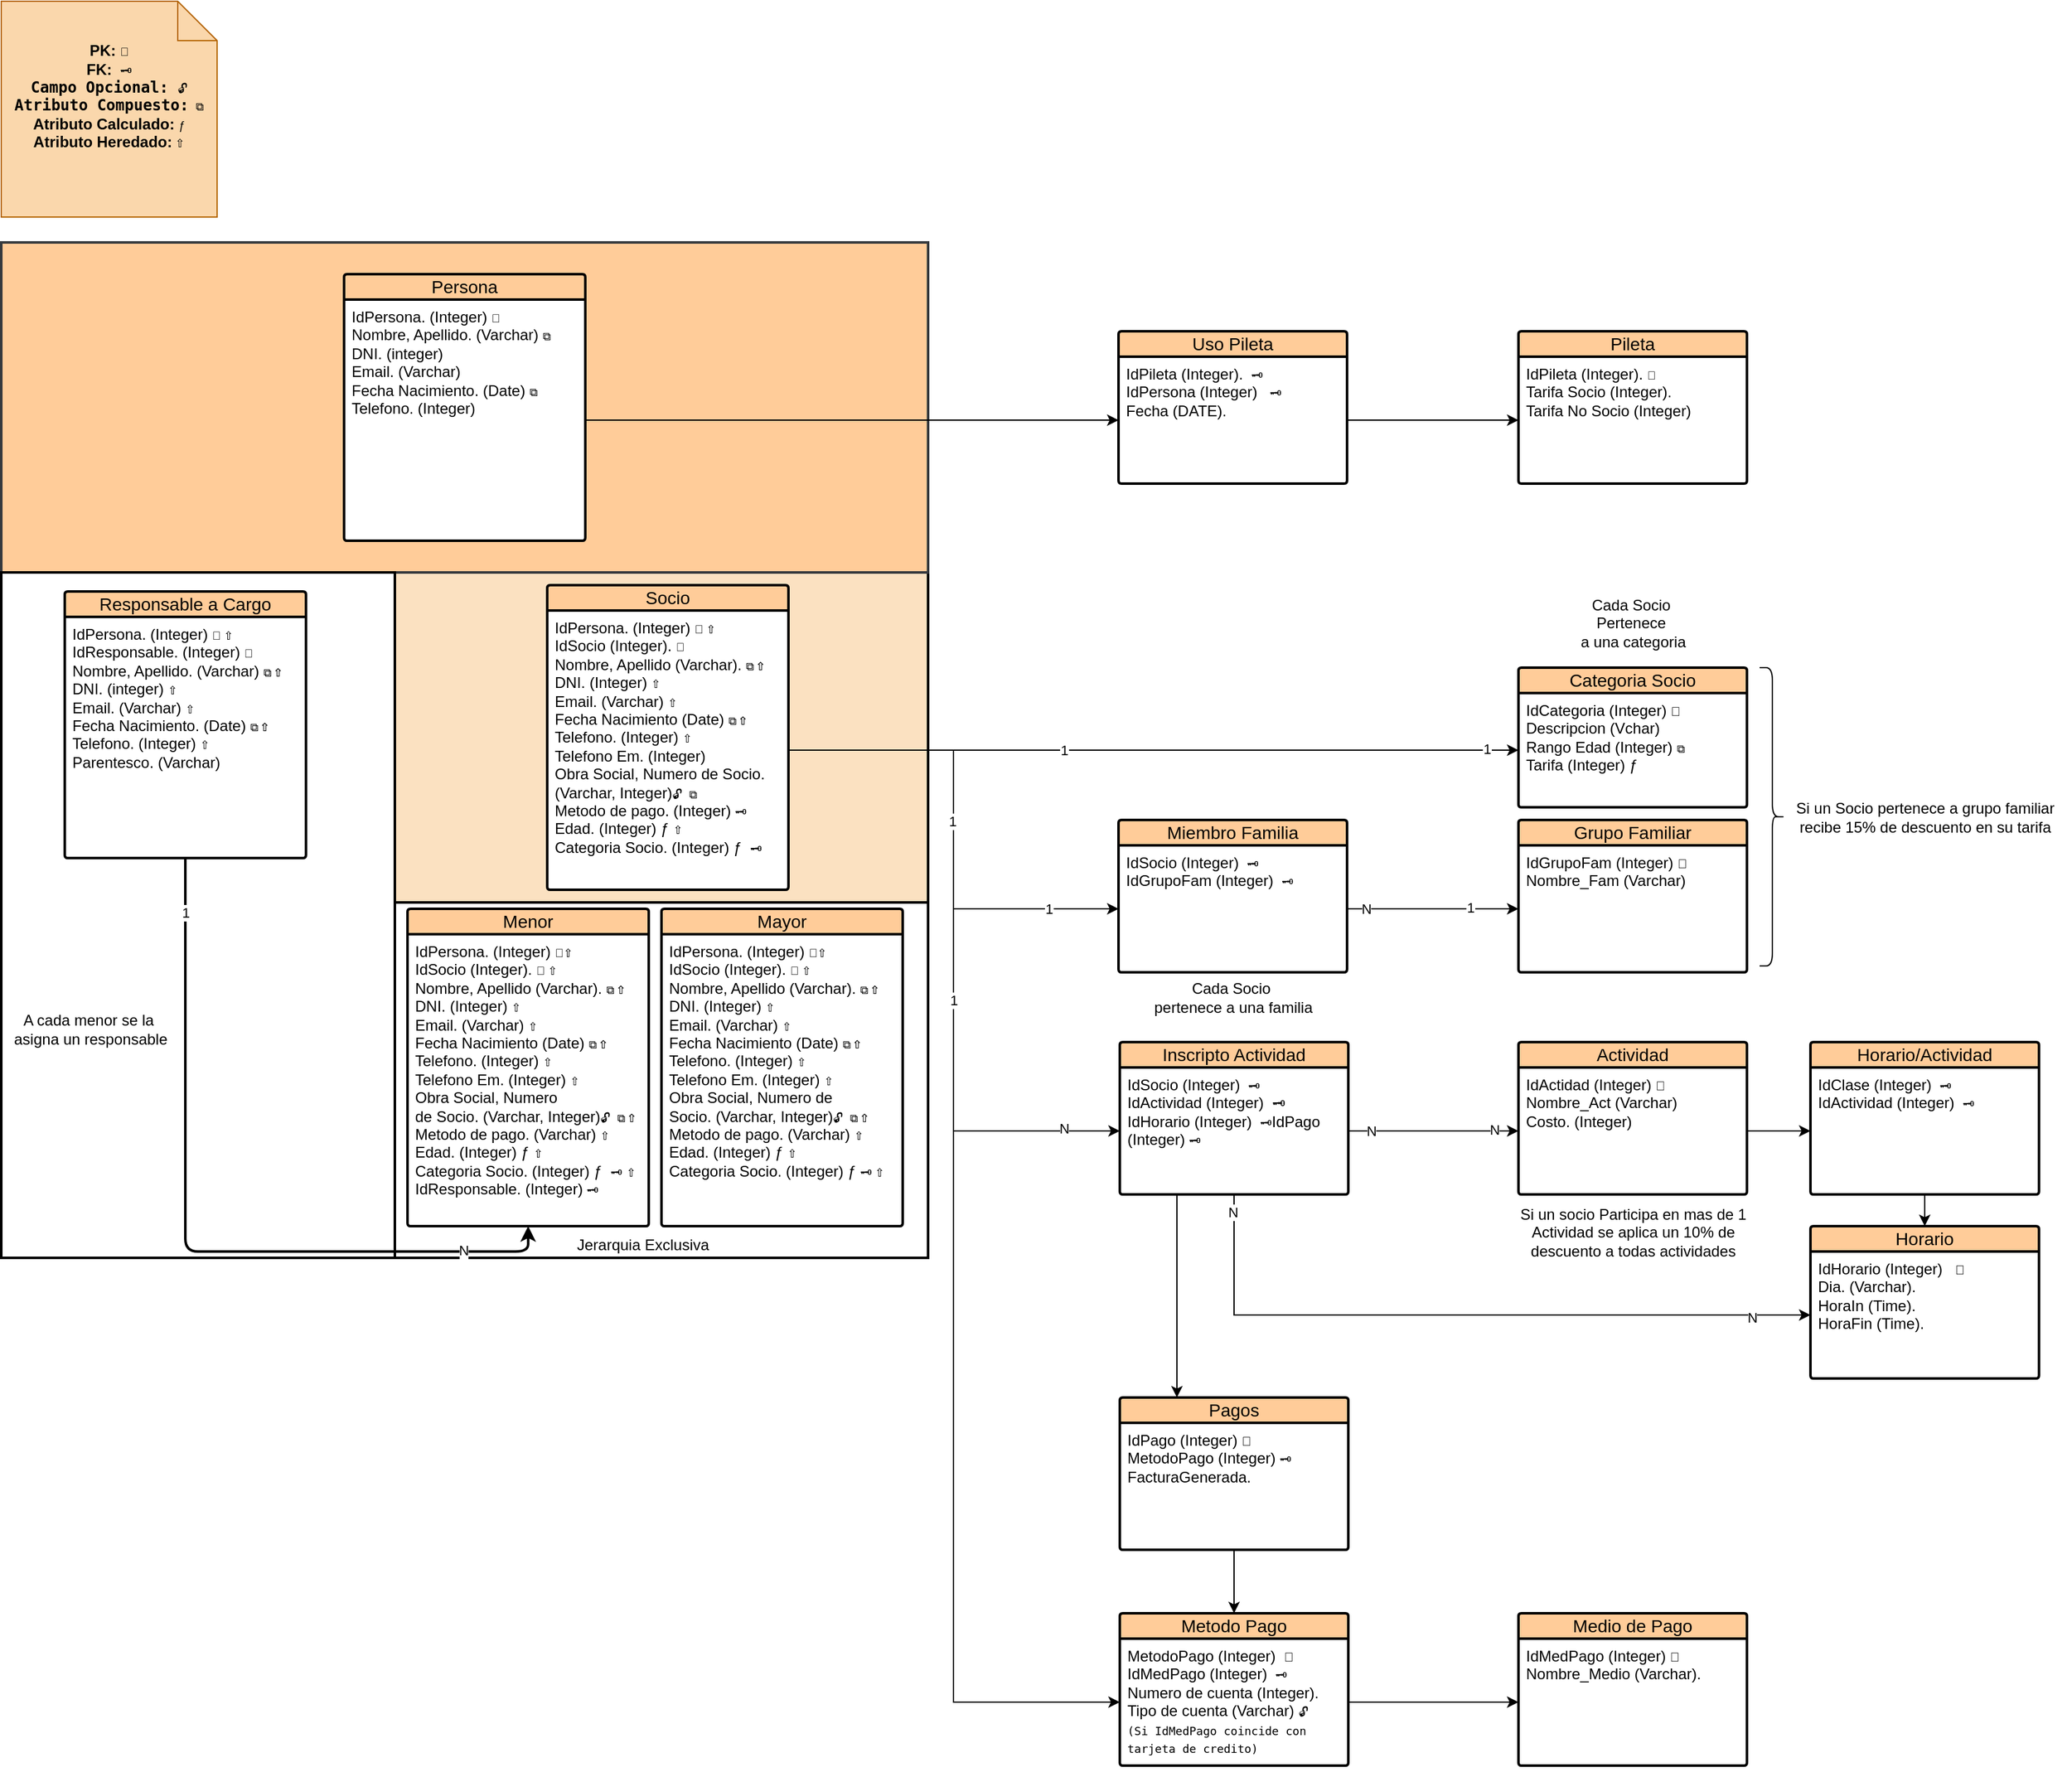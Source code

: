 <mxfile version="27.0.2">
  <diagram name="Página-1" id="DZx7SK09K_esOjIXITz1">
    <mxGraphModel dx="2626" dy="2769" grid="1" gridSize="10" guides="1" tooltips="1" connect="1" arrows="1" fold="1" page="1" pageScale="1" pageWidth="1200" pageHeight="1920" math="0" shadow="0">
      <root>
        <mxCell id="0" />
        <mxCell id="1" parent="0" />
        <mxCell id="2D2PLknFibt0iXCQKBE8-59" style="edgeStyle=orthogonalEdgeStyle;rounded=0;orthogonalLoop=1;jettySize=auto;html=1;exitX=1;exitY=0.5;exitDx=0;exitDy=0;entryX=0;entryY=0.5;entryDx=0;entryDy=0;" edge="1" parent="1" source="yBrq36ba2T_x7bs6eCfU-32" target="2D2PLknFibt0iXCQKBE8-71">
          <mxGeometry relative="1" as="geometry">
            <mxPoint x="330" y="820" as="targetPoint" />
            <Array as="points">
              <mxPoint x="290" y="70" />
              <mxPoint x="290" y="820" />
            </Array>
          </mxGeometry>
        </mxCell>
        <mxCell id="2D2PLknFibt0iXCQKBE8-26" style="edgeStyle=orthogonalEdgeStyle;rounded=0;orthogonalLoop=1;jettySize=auto;html=1;entryX=0;entryY=0.5;entryDx=0;entryDy=0;exitX=1;exitY=0.5;exitDx=0;exitDy=0;" edge="1" parent="1" source="yBrq36ba2T_x7bs6eCfU-32" target="2D2PLknFibt0iXCQKBE8-25">
          <mxGeometry relative="1" as="geometry">
            <mxPoint x="160" y="70" as="sourcePoint" />
            <mxPoint x="410" y="370" as="targetPoint" />
            <Array as="points">
              <mxPoint x="290" y="70" />
              <mxPoint x="290" y="370" />
            </Array>
          </mxGeometry>
        </mxCell>
        <mxCell id="2D2PLknFibt0iXCQKBE8-40" value="1" style="edgeLabel;html=1;align=center;verticalAlign=middle;resizable=0;points=[];" vertex="1" connectable="0" parent="2D2PLknFibt0iXCQKBE8-26">
          <mxGeometry x="0.164" relative="1" as="geometry">
            <mxPoint as="offset" />
          </mxGeometry>
        </mxCell>
        <mxCell id="2D2PLknFibt0iXCQKBE8-41" value="N" style="edgeLabel;html=1;align=center;verticalAlign=middle;resizable=0;points=[];" vertex="1" connectable="0" parent="2D2PLknFibt0iXCQKBE8-26">
          <mxGeometry x="0.841" y="2" relative="1" as="geometry">
            <mxPoint as="offset" />
          </mxGeometry>
        </mxCell>
        <mxCell id="yBrq36ba2T_x7bs6eCfU-69" value="" style="rounded=0;whiteSpace=wrap;html=1;fillColor=light-dark(#fbe1c1, #4b2d08);strokeColor=default;strokeWidth=2;" parent="1" vertex="1">
          <mxGeometry x="-150" y="-70" width="420" height="480" as="geometry" />
        </mxCell>
        <mxCell id="yBrq36ba2T_x7bs6eCfU-34" value="&lt;div&gt;&lt;b&gt;PK:&amp;nbsp;&lt;/b&gt;&lt;span style=&quot;font-size: 9px; text-align: left;&quot;&gt;🔑&lt;/span&gt;&lt;b&gt;&lt;br&gt;FK:&amp;nbsp;&lt;/b&gt;&lt;span style=&quot;background-color: transparent; color: light-dark(rgb(0, 0, 0), rgb(255, 255, 255)); text-align: left;&quot;&gt;&amp;nbsp;&lt;/span&gt;&lt;span style=&quot;background-color: transparent; color: light-dark(rgb(0, 0, 0), rgb(255, 255, 255)); text-wrap-mode: nowrap;&quot;&gt;&lt;font style=&quot;font-size: 9px;&quot;&gt;🗝️&lt;/font&gt;&lt;/span&gt;&lt;/div&gt;&lt;div&gt;&lt;span style=&quot;font-family: monospace;&quot;&gt;&lt;font&gt;&lt;b&gt;Campo Opcional:&amp;nbsp;&lt;/b&gt;&lt;/font&gt;&lt;font style=&quot;font-size: 9px;&quot;&gt;🔓&lt;/font&gt;&lt;/span&gt;&lt;span style=&quot;background-color: transparent; color: light-dark(rgb(0, 0, 0), rgb(255, 255, 255)); text-wrap-mode: nowrap;&quot;&gt;&lt;font style=&quot;font-size: 9px;&quot;&gt;&lt;/font&gt;&lt;/span&gt;&lt;/div&gt;&lt;div&gt;&lt;span style=&quot;font-family: monospace;&quot;&gt;&lt;b&gt;&lt;font&gt;Atributo Compuesto:&lt;/font&gt;&lt;font style=&quot;font-size: 9px;&quot;&gt;&amp;nbsp;&lt;/font&gt;&lt;/b&gt;&lt;/span&gt;&lt;span style=&quot;background-color: transparent; color: light-dark(rgb(0, 0, 0), rgb(255, 255, 255));&quot;&gt;&lt;font style=&quot;font-size: 9px;&quot;&gt;⧉&lt;/font&gt;&lt;/span&gt;&lt;/div&gt;&lt;div&gt;&lt;span style=&quot;background-color: transparent; color: light-dark(rgb(0, 0, 0), rgb(255, 255, 255));&quot;&gt;&lt;font&gt;&lt;b&gt;Atributo Calculado:&amp;nbsp;&lt;/b&gt;&lt;/font&gt;&lt;/span&gt;&lt;span style=&quot;background-color: transparent; color: light-dark(rgb(0, 0, 0), rgb(255, 255, 255));&quot;&gt;&lt;font style=&quot;font-size: 9px;&quot;&gt;ƒ&lt;/font&gt;&lt;/span&gt;&lt;/div&gt;&lt;div&gt;&lt;span style=&quot;background-color: transparent; color: light-dark(rgb(0, 0, 0), rgb(255, 255, 255));&quot;&gt;&lt;font&gt;&lt;b&gt;Atributo Heredado:&lt;/b&gt;&lt;/font&gt;&lt;font style=&quot;font-size: 9px;&quot;&gt;&amp;nbsp;&lt;/font&gt;&lt;/span&gt;&lt;span style=&quot;background-color: transparent; color: light-dark(rgb(0, 0, 0), rgb(255, 255, 255));&quot;&gt;&lt;font style=&quot;font-size: 9px;&quot;&gt;⇧&lt;/font&gt;&lt;/span&gt;&lt;/div&gt;&lt;div&gt;&lt;table&gt;&lt;tbody&gt;&lt;tr data-end=&quot;868&quot; data-start=&quot;762&quot;&gt;&lt;td data-col-size=&quot;sm&quot; data-end=&quot;773&quot; data-start=&quot;762&quot;&gt;&lt;br&gt;&lt;/td&gt;&lt;/tr&gt;&lt;/tbody&gt;&lt;/table&gt;&lt;/div&gt;" style="shape=note;size=31;whiteSpace=wrap;html=1;fillColor=#fad7ac;strokeColor=#b46504;" parent="1" vertex="1">
          <mxGeometry x="-460" y="-520" width="170" height="170" as="geometry" />
        </mxCell>
        <mxCell id="yBrq36ba2T_x7bs6eCfU-58" value="Categoria Socio" style="swimlane;childLayout=stackLayout;horizontal=1;startSize=20;horizontalStack=0;rounded=1;fontSize=14;fontStyle=0;strokeWidth=2;resizeParent=0;resizeLast=1;shadow=0;dashed=0;align=center;arcSize=4;whiteSpace=wrap;html=1;perimeterSpacing=0;strokeColor=#000000;fillColor=#FFCC99;fillStyle=auto;gradientColor=none;swimlaneFillColor=#FFFFFF;" parent="1" vertex="1">
          <mxGeometry x="735" y="5" width="180" height="110" as="geometry" />
        </mxCell>
        <mxCell id="yBrq36ba2T_x7bs6eCfU-59" value="&lt;div&gt;IdCategoria (Integer)&amp;nbsp;&lt;span style=&quot;background-color: transparent; color: light-dark(rgb(0, 0, 0), rgb(255, 255, 255));&quot;&gt;&lt;font style=&quot;font-size: 10px;&quot;&gt;🔑&lt;/font&gt;&lt;/span&gt;&lt;/div&gt;&lt;div&gt;&lt;span style=&quot;background-color: transparent; color: light-dark(rgb(0, 0, 0), rgb(255, 255, 255));&quot;&gt;&lt;font&gt;Descripcion (Vchar)&lt;/font&gt;&lt;/span&gt;&lt;/div&gt;&lt;div&gt;&lt;span style=&quot;background-color: transparent; color: light-dark(rgb(0, 0, 0), rgb(255, 255, 255));&quot;&gt;&lt;font&gt;Rango Edad (Integer)&amp;nbsp;&lt;/font&gt;&lt;/span&gt;&lt;span style=&quot;font-size: 9px; text-align: center; background-color: transparent; color: light-dark(rgb(0, 0, 0), rgb(255, 255, 255));&quot;&gt;⧉&lt;/span&gt;&lt;/div&gt;&lt;div&gt;&lt;span style=&quot;text-align: center; background-color: transparent; color: light-dark(rgb(0, 0, 0), rgb(255, 255, 255));&quot;&gt;&lt;font&gt;Tarifa (Integer)&amp;nbsp;&lt;/font&gt;&lt;/span&gt;&lt;span style=&quot;background-color: transparent; color: light-dark(rgb(0, 0, 0), rgb(255, 255, 255));&quot;&gt;ƒ&amp;nbsp;&lt;/span&gt;&lt;span style=&quot;background-color: transparent; color: light-dark(rgb(0, 0, 0), rgb(255, 255, 255));&quot;&gt;&amp;nbsp;&lt;/span&gt;&lt;/div&gt;" style="align=left;strokeColor=none;fillColor=none;spacingLeft=4;spacingRight=4;fontSize=12;verticalAlign=top;resizable=0;rotatable=0;part=1;html=1;whiteSpace=wrap;" parent="yBrq36ba2T_x7bs6eCfU-58" vertex="1">
          <mxGeometry y="20" width="180" height="90" as="geometry" />
        </mxCell>
        <mxCell id="yBrq36ba2T_x7bs6eCfU-31" value="Socio" style="swimlane;childLayout=stackLayout;horizontal=1;startSize=20;horizontalStack=0;rounded=1;fontSize=14;fontStyle=0;strokeWidth=2;resizeParent=0;resizeLast=1;shadow=0;dashed=0;align=center;arcSize=4;whiteSpace=wrap;html=1;perimeterSpacing=0;strokeColor=#000000;fillColor=#FFCC99;fillStyle=auto;gradientColor=none;swimlaneFillColor=#FFFFFF;" parent="1" vertex="1">
          <mxGeometry x="-30" y="-60" width="190" height="240" as="geometry">
            <mxRectangle x="-30" y="-60" width="80" height="30" as="alternateBounds" />
          </mxGeometry>
        </mxCell>
        <mxCell id="yBrq36ba2T_x7bs6eCfU-32" value="&lt;div style=&quot;&quot;&gt;IdPersona. (Integer)&lt;b&gt;&amp;nbsp;&lt;/b&gt;&lt;span style=&quot;color: light-dark(rgb(0, 0, 0), rgb(255, 255, 255)); background-color: transparent; font-size: 9px;&quot;&gt;🔑&amp;nbsp;&lt;/span&gt;&lt;span style=&quot;background-color: transparent; color: light-dark(rgb(0, 0, 0), rgb(255, 255, 255));&quot;&gt;&lt;/span&gt;&lt;span style=&quot;font-size: 9px; text-align: center; background-color: transparent; color: light-dark(rgb(0, 0, 0), rgb(255, 255, 255));&quot;&gt;⇧&lt;/span&gt;&lt;/div&gt;&lt;div style=&quot;&quot;&gt;&lt;span style=&quot;background-color: transparent; color: light-dark(rgb(0, 0, 0), rgb(255, 255, 255));&quot;&gt;IdSocio (Integer)&lt;/span&gt;&lt;span style=&quot;background-color: transparent; color: light-dark(rgb(0, 0, 0), rgb(255, 255, 255));&quot;&gt;.&amp;nbsp;&lt;/span&gt;&lt;font style=&quot;background-color: transparent; color: light-dark(rgb(0, 0, 0), rgb(255, 255, 255)); font-size: 9px;&quot;&gt;🔑&lt;/font&gt;&lt;/div&gt;Nombre, Apellido (Varchar).&amp;nbsp;&lt;span style=&quot;font-size: 9px; text-align: center;&quot;&gt;⧉&amp;nbsp;&lt;/span&gt;&lt;span style=&quot;font-size: 9px; text-align: center;&quot;&gt;⇧&lt;/span&gt;&lt;div&gt;DNI. (Integer)&amp;nbsp;&lt;span style=&quot;font-size: 9px; text-align: center; background-color: transparent; color: light-dark(rgb(0, 0, 0), rgb(255, 255, 255));&quot;&gt;⇧&lt;/span&gt;&lt;/div&gt;&lt;div&gt;Email. (Varchar)&amp;nbsp;&lt;span style=&quot;font-size: 9px; text-align: center; background-color: transparent; color: light-dark(rgb(0, 0, 0), rgb(255, 255, 255));&quot;&gt;⇧&lt;/span&gt;&lt;/div&gt;&lt;div&gt;Fecha Nacimiento (Date)&amp;nbsp;&lt;span style=&quot;font-size: 9px; text-align: center; background-color: transparent; color: light-dark(rgb(0, 0, 0), rgb(255, 255, 255));&quot;&gt;⧉&amp;nbsp;&lt;/span&gt;&lt;span style=&quot;font-size: 9px; text-align: center; background-color: transparent; color: light-dark(rgb(0, 0, 0), rgb(255, 255, 255));&quot;&gt;⇧&lt;/span&gt;&lt;/div&gt;&lt;div&gt;Telefono. (Integer)&amp;nbsp;&lt;span style=&quot;font-size: 9px; text-align: center;&quot;&gt;⇧&lt;/span&gt;&lt;br&gt;Telefono Em. (Integer)&amp;nbsp;&lt;/div&gt;&lt;div&gt;Obra Social, Numero de Socio. (Varchar, Integer)&lt;span style=&quot;font-family: monospace; font-size: 9px; text-align: center; background-color: transparent; color: light-dark(rgb(0, 0, 0), rgb(255, 255, 255));&quot;&gt;🔓&amp;nbsp;&lt;/span&gt;&lt;span style=&quot;font-size: 9px; text-align: center; background-color: transparent; color: light-dark(rgb(0, 0, 0), rgb(255, 255, 255));&quot;&gt;⧉&amp;nbsp;&lt;/span&gt;&lt;/div&gt;&lt;div&gt;Metodo de pago. (Integer)&amp;nbsp;&lt;span style=&quot;font-size: 9px; text-align: center; text-wrap-mode: nowrap; background-color: transparent; color: light-dark(rgb(0, 0, 0), rgb(255, 255, 255));&quot;&gt;🗝️&lt;/span&gt;&lt;/div&gt;&lt;div&gt;Edad. (Integer)&amp;nbsp;&lt;span style=&quot;background-color: transparent; color: light-dark(rgb(0, 0, 0), rgb(255, 255, 255));&quot;&gt;ƒ&amp;nbsp;&lt;/span&gt;&lt;span style=&quot;font-size: 9px; text-align: center; background-color: transparent; color: light-dark(rgb(0, 0, 0), rgb(255, 255, 255));&quot;&gt;⇧&lt;/span&gt;&lt;/div&gt;&lt;div&gt;Categoria Socio. (Integer)&amp;nbsp;&lt;span style=&quot;background-color: transparent; color: light-dark(rgb(0, 0, 0), rgb(255, 255, 255));&quot;&gt;ƒ&amp;nbsp;&lt;/span&gt;&lt;span style=&quot;background-color: transparent; color: light-dark(rgb(0, 0, 0), rgb(255, 255, 255));&quot;&gt;&amp;nbsp;&lt;/span&gt;&lt;span style=&quot;background-color: transparent; color: light-dark(rgb(0, 0, 0), rgb(255, 255, 255)); text-wrap-mode: nowrap; text-align: center;&quot;&gt;&lt;font style=&quot;font-size: 9px;&quot;&gt;🗝️&lt;/font&gt;&lt;/span&gt;&lt;/div&gt;&lt;div&gt;&lt;br&gt;&lt;/div&gt;&lt;div&gt;&lt;br&gt;&lt;/div&gt;" style="align=left;strokeColor=none;fillColor=none;spacingLeft=4;spacingRight=4;fontSize=12;verticalAlign=top;resizable=0;rotatable=0;part=1;html=1;whiteSpace=wrap;" parent="yBrq36ba2T_x7bs6eCfU-31" vertex="1">
          <mxGeometry y="20" width="190" height="220" as="geometry" />
        </mxCell>
        <mxCell id="yBrq36ba2T_x7bs6eCfU-71" value="" style="rounded=0;whiteSpace=wrap;html=1;strokeWidth=2;perimeterSpacing=0;" parent="1" vertex="1">
          <mxGeometry x="-150" y="190" width="420" height="280" as="geometry" />
        </mxCell>
        <mxCell id="yBrq36ba2T_x7bs6eCfU-72" value="Menor" style="swimlane;childLayout=stackLayout;horizontal=1;startSize=20;horizontalStack=0;rounded=1;fontSize=14;fontStyle=0;strokeWidth=2;resizeParent=0;resizeLast=1;shadow=0;dashed=0;align=center;arcSize=4;whiteSpace=wrap;html=1;perimeterSpacing=0;strokeColor=#000000;fillColor=#FFCC99;fillStyle=auto;gradientColor=none;swimlaneFillColor=#FFFFFF;" parent="1" vertex="1">
          <mxGeometry x="-140" y="195" width="190" height="250" as="geometry" />
        </mxCell>
        <mxCell id="yBrq36ba2T_x7bs6eCfU-73" value="&lt;div&gt;IdPersona. (Integer)&lt;b&gt;&amp;nbsp;&lt;/b&gt;&lt;span style=&quot;font-size: 9px; background-color: transparent; color: light-dark(rgb(0, 0, 0), rgb(255, 255, 255));&quot;&gt;🔑&lt;/span&gt;&lt;span style=&quot;background-color: transparent; color: light-dark(rgb(0, 0, 0), rgb(255, 255, 255)); font-size: 9px; text-align: center;&quot;&gt;⇧&lt;/span&gt;&lt;/div&gt;&lt;div&gt;&lt;span style=&quot;color: rgba(0, 0, 0, 0); font-family: monospace; font-size: 0px; text-wrap-mode: nowrap; background-color: transparent;&quot;&gt;%3CmxGraphModel%3E%3Croot%3E%3CmxCell%20id%3D%220%22%2F%3E%3CmxCell%20id%3D%221%22%20parent%3D%220%22%2F%3E%3CmxCell%20id%3D%222%22%20value%3D%22%22%20style%3D%22rounded%3D0%3BwhiteSpace%3Dwrap%3Bhtml%3D1%3B%22%20vertex%3D%221%22%20parent%3D%221%22%3E%3CmxGeometry%20x%3D%22310%22%20y%3D%22310%22%20width%3D%22190%22%20height%3D%2210%22%20as%3D%22geometry%22%2F%3E%3C%2FmxCell%3E%3C%2Froot%3E%3C%2FmxGraphModel%3&lt;/span&gt;&lt;span style=&quot;background-color: transparent; color: light-dark(rgb(0, 0, 0), rgb(255, 255, 255));&quot;&gt;IdSocio (Integer)&lt;/span&gt;&lt;span style=&quot;background-color: transparent; color: light-dark(rgb(0, 0, 0), rgb(255, 255, 255));&quot;&gt;.&amp;nbsp;&lt;/span&gt;&lt;font style=&quot;background-color: transparent; color: light-dark(rgb(0, 0, 0), rgb(255, 255, 255)); font-size: 9px;&quot;&gt;🔑&amp;nbsp;&lt;/font&gt;&lt;span style=&quot;background-color: transparent; color: light-dark(rgb(0, 0, 0), rgb(255, 255, 255)); font-size: 9px; text-align: center;&quot;&gt;⇧&lt;/span&gt;&lt;/div&gt;Nombre, Apellido (Varchar).&amp;nbsp;&lt;span style=&quot;background-color: transparent; color: light-dark(rgb(0, 0, 0), rgb(255, 255, 255)); font-size: 9px; text-align: center;&quot;&gt;⧉&amp;nbsp;&lt;/span&gt;&lt;span style=&quot;background-color: transparent; color: light-dark(rgb(0, 0, 0), rgb(255, 255, 255)); font-size: 9px; text-align: center;&quot;&gt;⇧&lt;/span&gt;&lt;div&gt;&lt;div&gt;DNI. (Integer)&amp;nbsp;&lt;span style=&quot;font-size: 9px; text-align: center; background-color: transparent; color: light-dark(rgb(0, 0, 0), rgb(255, 255, 255));&quot;&gt;⇧&lt;/span&gt;&lt;/div&gt;&lt;div&gt;Email. (Varchar)&amp;nbsp;&lt;span style=&quot;font-size: 9px; text-align: center; background-color: transparent; color: light-dark(rgb(0, 0, 0), rgb(255, 255, 255));&quot;&gt;⇧&lt;/span&gt;&lt;/div&gt;&lt;div&gt;Fecha Nacimiento (Date)&amp;nbsp;&lt;span style=&quot;font-size: 9px; text-align: center; background-color: transparent; color: light-dark(rgb(0, 0, 0), rgb(255, 255, 255));&quot;&gt;⧉&amp;nbsp;&lt;/span&gt;&lt;span style=&quot;font-size: 9px; text-align: center; background-color: transparent; color: light-dark(rgb(0, 0, 0), rgb(255, 255, 255));&quot;&gt;⇧&lt;/span&gt;&lt;/div&gt;&lt;div&gt;Telefono. (Integer)&amp;nbsp;&lt;span style=&quot;font-size: 9px; text-align: center;&quot;&gt;⇧&lt;/span&gt;&lt;br&gt;Telefono Em. (Integer)&amp;nbsp;&lt;span style=&quot;font-size: 9px; text-align: center; background-color: transparent; color: light-dark(rgb(0, 0, 0), rgb(255, 255, 255));&quot;&gt;⇧&lt;/span&gt;&lt;/div&gt;&lt;div&gt;Obra Social, Numero de&amp;nbsp;&lt;span style=&quot;background-color: transparent; color: light-dark(rgb(0, 0, 0), rgb(255, 255, 255));&quot;&gt;Socio.&amp;nbsp;&lt;/span&gt;&lt;span style=&quot;background-color: transparent; color: light-dark(rgb(0, 0, 0), rgb(255, 255, 255));&quot;&gt;(Varchar, Integer)&lt;/span&gt;&lt;span style=&quot;background-color: transparent; color: light-dark(rgb(0, 0, 0), rgb(255, 255, 255)); font-family: monospace; font-size: 9px; text-align: center;&quot;&gt;🔓&amp;nbsp;&lt;/span&gt;&lt;span style=&quot;background-color: transparent; color: light-dark(rgb(0, 0, 0), rgb(255, 255, 255)); font-size: 9px; text-align: center;&quot;&gt;⧉&amp;nbsp;&lt;/span&gt;&lt;span style=&quot;background-color: transparent; color: light-dark(rgb(0, 0, 0), rgb(255, 255, 255)); font-size: 9px; text-align: center;&quot;&gt;⇧&lt;/span&gt;&lt;/div&gt;&lt;div&gt;Metodo de pago. (Varchar)&amp;nbsp;&lt;span style=&quot;font-size: 9px; text-align: center; background-color: transparent; color: light-dark(rgb(0, 0, 0), rgb(255, 255, 255));&quot;&gt;⇧&lt;/span&gt;&lt;/div&gt;&lt;div&gt;Edad. (Integer)&amp;nbsp;&lt;span style=&quot;background-color: transparent; color: light-dark(rgb(0, 0, 0), rgb(255, 255, 255));&quot;&gt;ƒ&amp;nbsp;&lt;/span&gt;&lt;span style=&quot;font-size: 9px; text-align: center; background-color: transparent; color: light-dark(rgb(0, 0, 0), rgb(255, 255, 255));&quot;&gt;⇧&lt;/span&gt;&lt;/div&gt;&lt;div&gt;Categoria Socio. (Integer)&amp;nbsp;&lt;span style=&quot;background-color: transparent; color: light-dark(rgb(0, 0, 0), rgb(255, 255, 255));&quot;&gt;ƒ&amp;nbsp;&lt;/span&gt;&lt;span style=&quot;background-color: transparent; color: light-dark(rgb(0, 0, 0), rgb(255, 255, 255));&quot;&gt;&amp;nbsp;&lt;/span&gt;&lt;span style=&quot;background-color: transparent; color: light-dark(rgb(0, 0, 0), rgb(255, 255, 255)); text-wrap-mode: nowrap; text-align: center;&quot;&gt;&lt;font style=&quot;font-size: 9px;&quot;&gt;🗝️&lt;/font&gt;&lt;/span&gt;&lt;span style=&quot;background-color: transparent; color: light-dark(rgb(0, 0, 0), rgb(255, 255, 255));&quot;&gt;&amp;nbsp;&lt;/span&gt;&lt;span style=&quot;background-color: transparent; color: light-dark(rgb(0, 0, 0), rgb(255, 255, 255)); font-size: 9px; text-align: center;&quot;&gt;⇧&lt;/span&gt;&lt;/div&gt;&lt;div&gt;IdResponsable. (Integer)&amp;nbsp;&lt;span style=&quot;text-wrap-mode: nowrap; text-align: center;&quot;&gt;&lt;font style=&quot;font-size: 9px;&quot;&gt;🗝️&lt;/font&gt;&lt;/span&gt;&lt;br&gt;&lt;/div&gt;&lt;div&gt;&lt;br&gt;&lt;/div&gt;&lt;/div&gt;" style="align=left;strokeColor=none;fillColor=none;spacingLeft=4;spacingRight=4;fontSize=12;verticalAlign=top;resizable=0;rotatable=0;part=1;html=1;whiteSpace=wrap;" parent="yBrq36ba2T_x7bs6eCfU-72" vertex="1">
          <mxGeometry y="20" width="190" height="230" as="geometry" />
        </mxCell>
        <mxCell id="yBrq36ba2T_x7bs6eCfU-75" value="Mayor" style="swimlane;childLayout=stackLayout;horizontal=1;startSize=20;horizontalStack=0;rounded=1;fontSize=14;fontStyle=0;strokeWidth=2;resizeParent=0;resizeLast=1;shadow=0;dashed=0;align=center;arcSize=4;whiteSpace=wrap;html=1;perimeterSpacing=0;strokeColor=#000000;fillColor=#FFCC99;fillStyle=auto;gradientColor=none;swimlaneFillColor=#FFFFFF;" parent="1" vertex="1">
          <mxGeometry x="60" y="195" width="190" height="250" as="geometry" />
        </mxCell>
        <mxCell id="yBrq36ba2T_x7bs6eCfU-76" value="&lt;div style=&quot;&quot;&gt;IdPersona. (Integer)&lt;b&gt;&amp;nbsp;&lt;/b&gt;&lt;span style=&quot;color: light-dark(rgb(0, 0, 0), rgb(255, 255, 255)); background-color: transparent; font-size: 9px;&quot;&gt;🔑&lt;/span&gt;&lt;span style=&quot;color: light-dark(rgb(0, 0, 0), rgb(255, 255, 255)); background-color: transparent; font-size: 9px; text-align: center;&quot;&gt;⇧&lt;/span&gt;&lt;span style=&quot;background-color: transparent; color: light-dark(rgb(0, 0, 0), rgb(255, 255, 255));&quot;&gt;&lt;/span&gt;&lt;/div&gt;&lt;div style=&quot;&quot;&gt;&lt;span style=&quot;background-color: transparent; color: light-dark(rgb(0, 0, 0), rgb(255, 255, 255));&quot;&gt;IdSocio (Integer)&lt;/span&gt;&lt;span style=&quot;background-color: transparent; color: light-dark(rgb(0, 0, 0), rgb(255, 255, 255));&quot;&gt;.&amp;nbsp;&lt;/span&gt;&lt;font style=&quot;background-color: transparent; color: light-dark(rgb(0, 0, 0), rgb(255, 255, 255)); font-size: 9px;&quot;&gt;🔑&amp;nbsp;&lt;/font&gt;&lt;span style=&quot;font-size: 9px; text-align: center; background-color: transparent; color: light-dark(rgb(0, 0, 0), rgb(255, 255, 255));&quot;&gt;⇧&lt;/span&gt;&lt;/div&gt;Nombre, Apellido (Varchar).&amp;nbsp;&lt;span style=&quot;background-color: transparent; color: light-dark(rgb(0, 0, 0), rgb(255, 255, 255)); font-size: 9px; text-align: center;&quot;&gt;⧉&amp;nbsp;&lt;/span&gt;&lt;span style=&quot;background-color: transparent; color: light-dark(rgb(0, 0, 0), rgb(255, 255, 255)); font-size: 9px; text-align: center;&quot;&gt;⇧&lt;/span&gt;&lt;div&gt;&lt;div&gt;DNI. (Integer)&amp;nbsp;&lt;span style=&quot;font-size: 9px; text-align: center; background-color: transparent; color: light-dark(rgb(0, 0, 0), rgb(255, 255, 255));&quot;&gt;⇧&lt;/span&gt;&lt;/div&gt;&lt;div&gt;Email. (Varchar)&amp;nbsp;&lt;span style=&quot;font-size: 9px; text-align: center; background-color: transparent; color: light-dark(rgb(0, 0, 0), rgb(255, 255, 255));&quot;&gt;⇧&lt;/span&gt;&lt;/div&gt;&lt;div&gt;Fecha Nacimiento (Date)&amp;nbsp;&lt;span style=&quot;font-size: 9px; text-align: center; background-color: transparent; color: light-dark(rgb(0, 0, 0), rgb(255, 255, 255));&quot;&gt;⧉&amp;nbsp;&lt;/span&gt;&lt;span style=&quot;font-size: 9px; text-align: center; background-color: transparent; color: light-dark(rgb(0, 0, 0), rgb(255, 255, 255));&quot;&gt;⇧&lt;/span&gt;&lt;/div&gt;&lt;div&gt;Telefono. (Integer)&amp;nbsp;&lt;span style=&quot;font-size: 9px; text-align: center;&quot;&gt;⇧&lt;/span&gt;&lt;br&gt;Telefono Em. (Integer)&amp;nbsp;&lt;span style=&quot;font-size: 9px; text-align: center; background-color: transparent; color: light-dark(rgb(0, 0, 0), rgb(255, 255, 255));&quot;&gt;⇧&lt;/span&gt;&lt;/div&gt;&lt;div&gt;Obra Social, Numero de Socio.&amp;nbsp;&lt;span style=&quot;background-color: transparent; color: light-dark(rgb(0, 0, 0), rgb(255, 255, 255));&quot;&gt;(Varchar, Integer)&lt;/span&gt;&lt;span style=&quot;background-color: transparent; color: light-dark(rgb(0, 0, 0), rgb(255, 255, 255)); font-family: monospace; font-size: 9px; text-align: center;&quot;&gt;🔓&amp;nbsp;&lt;/span&gt;&lt;span style=&quot;background-color: transparent; color: light-dark(rgb(0, 0, 0), rgb(255, 255, 255)); font-size: 9px; text-align: center;&quot;&gt;⧉&amp;nbsp;&lt;/span&gt;&lt;span style=&quot;background-color: transparent; color: light-dark(rgb(0, 0, 0), rgb(255, 255, 255)); font-size: 9px; text-align: center;&quot;&gt;⇧&lt;/span&gt;&lt;/div&gt;&lt;div&gt;Metodo de pago. (Varchar)&amp;nbsp;&lt;span style=&quot;font-size: 9px; text-align: center; background-color: transparent; color: light-dark(rgb(0, 0, 0), rgb(255, 255, 255));&quot;&gt;⇧&lt;/span&gt;&lt;/div&gt;&lt;div&gt;Edad. (Integer)&amp;nbsp;&lt;span style=&quot;background-color: transparent; color: light-dark(rgb(0, 0, 0), rgb(255, 255, 255));&quot;&gt;ƒ&amp;nbsp;&lt;/span&gt;&lt;span style=&quot;font-size: 9px; text-align: center; background-color: transparent; color: light-dark(rgb(0, 0, 0), rgb(255, 255, 255));&quot;&gt;⇧&lt;/span&gt;&lt;/div&gt;&lt;div&gt;Categoria Socio. (Integer)&amp;nbsp;&lt;span style=&quot;background-color: transparent; color: light-dark(rgb(0, 0, 0), rgb(255, 255, 255));&quot;&gt;ƒ&amp;nbsp;&lt;/span&gt;&lt;span style=&quot;background-color: transparent; color: light-dark(rgb(0, 0, 0), rgb(255, 255, 255)); text-wrap-mode: nowrap; text-align: center;&quot;&gt;&lt;font style=&quot;font-size: 9px;&quot;&gt;🗝️&amp;nbsp;&lt;/font&gt;&lt;/span&gt;&lt;span style=&quot;background-color: transparent; color: light-dark(rgb(0, 0, 0), rgb(255, 255, 255)); font-size: 9px; text-align: center;&quot;&gt;⇧&lt;/span&gt;&lt;/div&gt;&lt;div&gt;&lt;br&gt;&lt;/div&gt;&lt;div&gt;&lt;br&gt;&lt;/div&gt;&lt;/div&gt;" style="align=left;strokeColor=none;fillColor=none;spacingLeft=4;spacingRight=4;fontSize=12;verticalAlign=top;resizable=0;rotatable=0;part=1;html=1;whiteSpace=wrap;" parent="yBrq36ba2T_x7bs6eCfU-75" vertex="1">
          <mxGeometry y="20" width="190" height="230" as="geometry" />
        </mxCell>
        <mxCell id="yBrq36ba2T_x7bs6eCfU-78" value="" style="rounded=0;whiteSpace=wrap;html=1;fillColor=#ffcc99;strokeColor=#36393d;gradientColor=none;strokeWidth=2;" parent="1" vertex="1">
          <mxGeometry x="-460" y="-330" width="730" height="260" as="geometry" />
        </mxCell>
        <mxCell id="yBrq36ba2T_x7bs6eCfU-79" value="" style="rounded=0;whiteSpace=wrap;html=1;strokeWidth=2;perimeterSpacing=0;" parent="1" vertex="1">
          <mxGeometry x="-460" y="-70" width="310" height="540" as="geometry" />
        </mxCell>
        <mxCell id="yBrq36ba2T_x7bs6eCfU-38" value="Responsable a Cargo" style="swimlane;childLayout=stackLayout;horizontal=1;startSize=20;horizontalStack=0;rounded=1;fontSize=14;fontStyle=0;strokeWidth=2;resizeParent=0;resizeLast=1;shadow=0;dashed=0;align=center;arcSize=4;whiteSpace=wrap;html=1;perimeterSpacing=0;strokeColor=#000000;fillColor=#FFCC99;fillStyle=auto;gradientColor=none;swimlaneFillColor=#FFFFFF;" parent="1" vertex="1">
          <mxGeometry x="-410" y="-55" width="190" height="210" as="geometry" />
        </mxCell>
        <mxCell id="yBrq36ba2T_x7bs6eCfU-39" value="&lt;div&gt;IdPersona. (Integer)&lt;b&gt;&amp;nbsp;&lt;/b&gt;&lt;span style=&quot;color: light-dark(rgb(0, 0, 0), rgb(255, 255, 255)); background-color: transparent; font-size: 9px;&quot;&gt;🔑&amp;nbsp;&lt;/span&gt;&lt;span style=&quot;font-size: 9px; text-align: center;&quot;&gt;⇧&lt;/span&gt;&lt;br&gt;IdResponsable. (Integer)&lt;b&gt;&amp;nbsp;&lt;/b&gt;&lt;span style=&quot;font-size: 9px; background-color: transparent; color: light-dark(rgb(0, 0, 0), rgb(255, 255, 255));&quot;&gt;🔑&lt;/span&gt;&lt;/div&gt;Nombre, Apellido. (Varchar)&amp;nbsp;&lt;span style=&quot;font-size: 9px; text-align: center;&quot;&gt;⧉&amp;nbsp;&lt;/span&gt;&lt;span style=&quot;font-size: 9px; text-align: center;&quot;&gt;⇧&lt;/span&gt;&lt;div&gt;DNI. (integer)&amp;nbsp;&lt;span style=&quot;font-size: 9px; text-align: center;&quot;&gt;⇧&lt;/span&gt;&lt;br&gt;&lt;div&gt;Email. (Varchar)&amp;nbsp;&lt;span style=&quot;font-size: 9px; text-align: center; background-color: transparent; color: light-dark(rgb(0, 0, 0), rgb(255, 255, 255));&quot;&gt;⇧&lt;/span&gt;&lt;/div&gt;&lt;div&gt;Fecha Nacimiento. (Date)&amp;nbsp;&lt;span style=&quot;font-size: 9px; text-align: center; background-color: transparent; color: light-dark(rgb(0, 0, 0), rgb(255, 255, 255));&quot;&gt;⧉&amp;nbsp;&lt;/span&gt;&lt;span style=&quot;font-size: 9px; text-align: center; background-color: transparent; color: light-dark(rgb(0, 0, 0), rgb(255, 255, 255));&quot;&gt;⇧&lt;/span&gt;&lt;/div&gt;&lt;div&gt;Telefono. (Integer)&amp;nbsp;&lt;span style=&quot;font-size: 9px; text-align: center; background-color: transparent; color: light-dark(rgb(0, 0, 0), rgb(255, 255, 255));&quot;&gt;⇧&lt;/span&gt;&lt;/div&gt;&lt;div&gt;Parentesco. (Varchar)&lt;/div&gt;&lt;div&gt;&lt;br&gt;&lt;/div&gt;&lt;div&gt;&lt;br&gt;&lt;/div&gt;&lt;/div&gt;" style="align=left;strokeColor=none;fillColor=none;spacingLeft=4;spacingRight=4;fontSize=12;verticalAlign=top;resizable=0;rotatable=0;part=1;html=1;whiteSpace=wrap;" parent="yBrq36ba2T_x7bs6eCfU-38" vertex="1">
          <mxGeometry y="20" width="190" height="190" as="geometry" />
        </mxCell>
        <mxCell id="yBrq36ba2T_x7bs6eCfU-80" value="Persona" style="swimlane;childLayout=stackLayout;horizontal=1;startSize=20;horizontalStack=0;rounded=1;fontSize=14;fontStyle=0;strokeWidth=2;resizeParent=0;resizeLast=1;shadow=0;dashed=0;align=center;arcSize=4;whiteSpace=wrap;html=1;perimeterSpacing=0;strokeColor=#000000;fillColor=#FFCC99;fillStyle=auto;gradientColor=none;swimlaneFillColor=#FFFFFF;" parent="1" vertex="1">
          <mxGeometry x="-190" y="-305" width="190" height="210" as="geometry" />
        </mxCell>
        <mxCell id="yBrq36ba2T_x7bs6eCfU-81" value="&lt;div&gt;IdPersona. (Integer)&lt;b&gt;&amp;nbsp;&lt;/b&gt;&lt;span style=&quot;font-size: 9px; background-color: transparent; color: light-dark(rgb(0, 0, 0), rgb(255, 255, 255));&quot;&gt;🔑&lt;/span&gt;&lt;/div&gt;Nombre, Apellido. (Varchar)&amp;nbsp;&lt;span style=&quot;font-size: 9px; text-align: center;&quot;&gt;⧉&lt;/span&gt;&lt;div&gt;DNI. (integer)&lt;br&gt;&lt;div&gt;Email. (Varchar)&lt;/div&gt;&lt;div&gt;Fecha Nacimiento. (Date)&amp;nbsp;&lt;span style=&quot;font-size: 9px; text-align: center; background-color: transparent; color: light-dark(rgb(0, 0, 0), rgb(255, 255, 255));&quot;&gt;⧉&lt;/span&gt;&lt;/div&gt;&lt;div&gt;Telefono. (Integer)&lt;/div&gt;&lt;div&gt;&lt;br&gt;&lt;/div&gt;&lt;div&gt;&lt;br&gt;&lt;/div&gt;&lt;/div&gt;" style="align=left;strokeColor=none;fillColor=none;spacingLeft=4;spacingRight=4;fontSize=12;verticalAlign=top;resizable=0;rotatable=0;part=1;html=1;whiteSpace=wrap;" parent="yBrq36ba2T_x7bs6eCfU-80" vertex="1">
          <mxGeometry y="20" width="190" height="190" as="geometry" />
        </mxCell>
        <mxCell id="yBrq36ba2T_x7bs6eCfU-83" style="rounded=1;orthogonalLoop=1;jettySize=auto;html=1;exitX=0.5;exitY=1;exitDx=0;exitDy=0;entryX=0.5;entryY=1;entryDx=0;entryDy=0;strokeWidth=2;elbow=vertical;edgeStyle=orthogonalEdgeStyle;" parent="1" source="yBrq36ba2T_x7bs6eCfU-39" target="yBrq36ba2T_x7bs6eCfU-73" edge="1">
          <mxGeometry relative="1" as="geometry" />
        </mxCell>
        <mxCell id="yBrq36ba2T_x7bs6eCfU-85" value="N" style="edgeLabel;html=1;align=center;verticalAlign=middle;resizable=0;points=[];" parent="yBrq36ba2T_x7bs6eCfU-83" vertex="1" connectable="0">
          <mxGeometry x="0.764" y="1" relative="1" as="geometry">
            <mxPoint as="offset" />
          </mxGeometry>
        </mxCell>
        <mxCell id="yBrq36ba2T_x7bs6eCfU-86" value="1" style="edgeLabel;html=1;align=center;verticalAlign=middle;resizable=0;points=[];" parent="yBrq36ba2T_x7bs6eCfU-83" vertex="1" connectable="0">
          <mxGeometry x="-0.857" relative="1" as="geometry">
            <mxPoint as="offset" />
          </mxGeometry>
        </mxCell>
        <mxCell id="yBrq36ba2T_x7bs6eCfU-84" value="A cada menor se la&amp;nbsp;&lt;div&gt;asigna un responsable&lt;/div&gt;" style="text;html=1;align=center;verticalAlign=middle;resizable=0;points=[];autosize=1;strokeColor=none;fillColor=none;" parent="1" vertex="1">
          <mxGeometry x="-460" y="270" width="140" height="40" as="geometry" />
        </mxCell>
        <mxCell id="yBrq36ba2T_x7bs6eCfU-87" value="Grupo Familiar" style="swimlane;childLayout=stackLayout;horizontal=1;startSize=20;horizontalStack=0;rounded=1;fontSize=14;fontStyle=0;strokeWidth=2;resizeParent=0;resizeLast=1;shadow=0;dashed=0;align=center;arcSize=4;whiteSpace=wrap;html=1;perimeterSpacing=0;strokeColor=#000000;fillColor=#FFCC99;fillStyle=auto;gradientColor=none;swimlaneFillColor=#FFFFFF;" parent="1" vertex="1">
          <mxGeometry x="735" y="125" width="180" height="120" as="geometry" />
        </mxCell>
        <mxCell id="yBrq36ba2T_x7bs6eCfU-88" value="IdGrupoFam (Integer)&amp;nbsp;&lt;span style=&quot;background-color: transparent; color: light-dark(rgb(0, 0, 0), rgb(255, 255, 255));&quot;&gt;&lt;font style=&quot;font-size: 10px;&quot;&gt;🔑&lt;/font&gt;&lt;br&gt;Nombre_Fam (Varchar)&lt;/span&gt;&lt;span style=&quot;background-color: transparent; color: light-dark(rgb(0, 0, 0), rgb(255, 255, 255));&quot;&gt;&amp;nbsp;&lt;/span&gt;&lt;span style=&quot;background-color: transparent; color: light-dark(rgb(0, 0, 0), rgb(255, 255, 255));&quot;&gt;&amp;nbsp;&lt;/span&gt;" style="align=left;strokeColor=none;fillColor=none;spacingLeft=4;spacingRight=4;fontSize=12;verticalAlign=top;resizable=0;rotatable=0;part=1;html=1;whiteSpace=wrap;" parent="yBrq36ba2T_x7bs6eCfU-87" vertex="1">
          <mxGeometry y="20" width="180" height="100" as="geometry" />
        </mxCell>
        <mxCell id="yBrq36ba2T_x7bs6eCfU-92" value="Jerarquia Exclusiva" style="text;html=1;align=center;verticalAlign=middle;resizable=0;points=[];autosize=1;strokeColor=none;fillColor=none;" parent="1" vertex="1">
          <mxGeometry x="-20" y="445" width="130" height="30" as="geometry" />
        </mxCell>
        <mxCell id="yBrq36ba2T_x7bs6eCfU-96" value="Cada Socio&amp;nbsp;&lt;div&gt;Pertenece&amp;nbsp;&lt;/div&gt;&lt;div&gt;&lt;span style=&quot;background-color: transparent; color: light-dark(rgb(0, 0, 0), rgb(255, 255, 255));&quot;&gt;a una categoria&lt;/span&gt;&lt;/div&gt;" style="text;html=1;align=center;verticalAlign=middle;resizable=0;points=[];autosize=1;strokeColor=none;fillColor=none;" parent="1" vertex="1">
          <mxGeometry x="770" y="-60" width="110" height="60" as="geometry" />
        </mxCell>
        <mxCell id="yBrq36ba2T_x7bs6eCfU-98" value="Cada Socio&amp;nbsp;&lt;div&gt;pertenece a una familia&lt;/div&gt;" style="text;html=1;align=center;verticalAlign=middle;resizable=0;points=[];autosize=1;strokeColor=none;fillColor=none;" parent="1" vertex="1">
          <mxGeometry x="435" y="245" width="150" height="40" as="geometry" />
        </mxCell>
        <mxCell id="yBrq36ba2T_x7bs6eCfU-101" value="" style="shape=curlyBracket;whiteSpace=wrap;html=1;rounded=1;flipH=1;labelPosition=right;verticalLabelPosition=middle;align=left;verticalAlign=middle;" parent="1" vertex="1">
          <mxGeometry x="925" y="5" width="20" height="235" as="geometry" />
        </mxCell>
        <mxCell id="yBrq36ba2T_x7bs6eCfU-102" value="Si un Socio pertenece a grupo familiar&lt;br&gt;recibe 15% de descuento en su tarifa" style="text;html=1;align=center;verticalAlign=middle;resizable=0;points=[];autosize=1;strokeColor=none;fillColor=none;" parent="1" vertex="1">
          <mxGeometry x="940" y="102.5" width="230" height="40" as="geometry" />
        </mxCell>
        <mxCell id="2D2PLknFibt0iXCQKBE8-1" value="Miembro Familia" style="swimlane;childLayout=stackLayout;horizontal=1;startSize=20;horizontalStack=0;rounded=1;fontSize=14;fontStyle=0;strokeWidth=2;resizeParent=0;resizeLast=1;shadow=0;dashed=0;align=center;arcSize=4;whiteSpace=wrap;html=1;perimeterSpacing=0;strokeColor=#000000;fillColor=#FFCC99;fillStyle=auto;gradientColor=none;swimlaneFillColor=#FFFFFF;" vertex="1" parent="1">
          <mxGeometry x="420" y="125" width="180" height="120" as="geometry" />
        </mxCell>
        <mxCell id="2D2PLknFibt0iXCQKBE8-2" value="IdSocio (Integer)&amp;nbsp;&lt;span style=&quot;color: light-dark(rgb(0, 0, 0), rgb(255, 255, 255)); background-color: transparent;&quot;&gt;&amp;nbsp;&lt;/span&gt;&lt;span style=&quot;color: light-dark(rgb(0, 0, 0), rgb(255, 255, 255)); text-align: center; text-wrap-mode: nowrap; background-color: transparent;&quot;&gt;&lt;font style=&quot;font-size: 9px;&quot;&gt;🗝️&lt;/font&gt;&lt;/span&gt;&lt;div&gt;IdGrupoFam (Integer)&amp;nbsp;&lt;span style=&quot;background-color: transparent; color: light-dark(rgb(0, 0, 0), rgb(255, 255, 255));&quot;&gt;&amp;nbsp;&lt;/span&gt;&lt;span style=&quot;background-color: transparent; color: light-dark(rgb(0, 0, 0), rgb(255, 255, 255)); text-wrap-mode: nowrap; text-align: center;&quot;&gt;&lt;font style=&quot;font-size: 9px;&quot;&gt;🗝️&lt;/font&gt;&lt;/span&gt;&lt;/div&gt;" style="align=left;strokeColor=none;fillColor=none;spacingLeft=4;spacingRight=4;fontSize=12;verticalAlign=top;resizable=0;rotatable=0;part=1;html=1;whiteSpace=wrap;" vertex="1" parent="2D2PLknFibt0iXCQKBE8-1">
          <mxGeometry y="20" width="180" height="100" as="geometry" />
        </mxCell>
        <mxCell id="2D2PLknFibt0iXCQKBE8-3" style="edgeStyle=orthogonalEdgeStyle;rounded=0;orthogonalLoop=1;jettySize=auto;html=1;exitX=1;exitY=0.5;exitDx=0;exitDy=0;entryX=0;entryY=0.5;entryDx=0;entryDy=0;" edge="1" parent="1" source="yBrq36ba2T_x7bs6eCfU-32" target="yBrq36ba2T_x7bs6eCfU-59">
          <mxGeometry relative="1" as="geometry" />
        </mxCell>
        <mxCell id="2D2PLknFibt0iXCQKBE8-6" value="1" style="edgeLabel;html=1;align=center;verticalAlign=middle;resizable=0;points=[];" vertex="1" connectable="0" parent="2D2PLknFibt0iXCQKBE8-3">
          <mxGeometry x="0.911" y="1" relative="1" as="geometry">
            <mxPoint as="offset" />
          </mxGeometry>
        </mxCell>
        <mxCell id="2D2PLknFibt0iXCQKBE8-7" value="1" style="edgeLabel;html=1;align=center;verticalAlign=middle;resizable=0;points=[];" vertex="1" connectable="0" parent="2D2PLknFibt0iXCQKBE8-3">
          <mxGeometry x="-0.245" relative="1" as="geometry">
            <mxPoint as="offset" />
          </mxGeometry>
        </mxCell>
        <mxCell id="2D2PLknFibt0iXCQKBE8-4" style="edgeStyle=orthogonalEdgeStyle;rounded=0;orthogonalLoop=1;jettySize=auto;html=1;exitX=1;exitY=0.5;exitDx=0;exitDy=0;entryX=0;entryY=0.5;entryDx=0;entryDy=0;" edge="1" parent="1" source="yBrq36ba2T_x7bs6eCfU-32" target="2D2PLknFibt0iXCQKBE8-2">
          <mxGeometry relative="1" as="geometry" />
        </mxCell>
        <mxCell id="2D2PLknFibt0iXCQKBE8-9" value="1" style="edgeLabel;html=1;align=center;verticalAlign=middle;resizable=0;points=[];" vertex="1" connectable="0" parent="2D2PLknFibt0iXCQKBE8-4">
          <mxGeometry x="0.712" relative="1" as="geometry">
            <mxPoint as="offset" />
          </mxGeometry>
        </mxCell>
        <mxCell id="2D2PLknFibt0iXCQKBE8-8" value="1" style="edgeLabel;html=1;align=center;verticalAlign=middle;resizable=0;points=[];" vertex="1" connectable="0" parent="2D2PLknFibt0iXCQKBE8-4">
          <mxGeometry x="-0.037" y="-1" relative="1" as="geometry">
            <mxPoint as="offset" />
          </mxGeometry>
        </mxCell>
        <mxCell id="2D2PLknFibt0iXCQKBE8-5" style="edgeStyle=orthogonalEdgeStyle;rounded=0;orthogonalLoop=1;jettySize=auto;html=1;exitX=1;exitY=0.5;exitDx=0;exitDy=0;entryX=0;entryY=0.5;entryDx=0;entryDy=0;" edge="1" parent="1" source="2D2PLknFibt0iXCQKBE8-2" target="yBrq36ba2T_x7bs6eCfU-88">
          <mxGeometry relative="1" as="geometry" />
        </mxCell>
        <mxCell id="2D2PLknFibt0iXCQKBE8-11" value="1" style="edgeLabel;html=1;align=center;verticalAlign=middle;resizable=0;points=[];" vertex="1" connectable="0" parent="2D2PLknFibt0iXCQKBE8-5">
          <mxGeometry x="0.437" y="1" relative="1" as="geometry">
            <mxPoint as="offset" />
          </mxGeometry>
        </mxCell>
        <mxCell id="2D2PLknFibt0iXCQKBE8-12" value="N" style="edgeLabel;html=1;align=center;verticalAlign=middle;resizable=0;points=[];" vertex="1" connectable="0" parent="2D2PLknFibt0iXCQKBE8-5">
          <mxGeometry x="-0.785" relative="1" as="geometry">
            <mxPoint as="offset" />
          </mxGeometry>
        </mxCell>
        <mxCell id="2D2PLknFibt0iXCQKBE8-13" value="Actividad" style="swimlane;childLayout=stackLayout;horizontal=1;startSize=20;horizontalStack=0;rounded=1;fontSize=14;fontStyle=0;strokeWidth=2;resizeParent=0;resizeLast=1;shadow=0;dashed=0;align=center;arcSize=4;whiteSpace=wrap;html=1;perimeterSpacing=0;strokeColor=#000000;fillColor=#FFCC99;fillStyle=auto;gradientColor=none;swimlaneFillColor=#FFFFFF;" vertex="1" parent="1">
          <mxGeometry x="735" y="300" width="180" height="120" as="geometry" />
        </mxCell>
        <mxCell id="2D2PLknFibt0iXCQKBE8-14" value="IdActidad (Integer)&amp;nbsp;&lt;span style=&quot;background-color: transparent; color: light-dark(rgb(0, 0, 0), rgb(255, 255, 255));&quot;&gt;&lt;font style=&quot;font-size: 10px;&quot;&gt;🔑&lt;/font&gt;&lt;br&gt;Nombre_Act (Varchar)&lt;/span&gt;&lt;div&gt;&lt;span style=&quot;background-color: transparent; color: light-dark(rgb(0, 0, 0), rgb(255, 255, 255));&quot;&gt;Costo. (Integer)&amp;nbsp;&lt;/span&gt;&lt;span style=&quot;background-color: transparent; color: light-dark(rgb(0, 0, 0), rgb(255, 255, 255));&quot;&gt;&amp;nbsp;&lt;/span&gt;&lt;/div&gt;" style="align=left;strokeColor=none;fillColor=none;spacingLeft=4;spacingRight=4;fontSize=12;verticalAlign=top;resizable=0;rotatable=0;part=1;html=1;whiteSpace=wrap;" vertex="1" parent="2D2PLknFibt0iXCQKBE8-13">
          <mxGeometry y="20" width="180" height="100" as="geometry" />
        </mxCell>
        <mxCell id="2D2PLknFibt0iXCQKBE8-15" value="Horario/Actividad" style="swimlane;childLayout=stackLayout;horizontal=1;startSize=20;horizontalStack=0;rounded=1;fontSize=14;fontStyle=0;strokeWidth=2;resizeParent=0;resizeLast=1;shadow=0;dashed=0;align=center;arcSize=4;whiteSpace=wrap;html=1;perimeterSpacing=0;strokeColor=#000000;fillColor=#FFCC99;fillStyle=auto;gradientColor=none;swimlaneFillColor=#FFFFFF;" vertex="1" parent="1">
          <mxGeometry x="965" y="300" width="180" height="120" as="geometry" />
        </mxCell>
        <mxCell id="2D2PLknFibt0iXCQKBE8-16" value="IdClase (Integer)&amp;nbsp;&amp;nbsp;&lt;span style=&quot;text-wrap-mode: nowrap; font-size: 9px; text-align: center;&quot;&gt;🗝️&lt;/span&gt;&lt;span style=&quot;background-color: transparent; color: light-dark(rgb(0, 0, 0), rgb(255, 255, 255));&quot;&gt;&lt;font style=&quot;font-size: 10px;&quot;&gt;&lt;br&gt;&lt;/font&gt;IdActividad (Integer)&amp;nbsp;&lt;/span&gt;&amp;nbsp;&lt;span style=&quot;text-wrap-mode: nowrap; font-size: 9px; text-align: center;&quot;&gt;🗝️&lt;/span&gt;" style="align=left;strokeColor=none;fillColor=none;spacingLeft=4;spacingRight=4;fontSize=12;verticalAlign=top;resizable=0;rotatable=0;part=1;html=1;whiteSpace=wrap;" vertex="1" parent="2D2PLknFibt0iXCQKBE8-15">
          <mxGeometry y="20" width="180" height="100" as="geometry" />
        </mxCell>
        <mxCell id="2D2PLknFibt0iXCQKBE8-17" value="Horario" style="swimlane;childLayout=stackLayout;horizontal=1;startSize=20;horizontalStack=0;rounded=1;fontSize=14;fontStyle=0;strokeWidth=2;resizeParent=0;resizeLast=1;shadow=0;dashed=0;align=center;arcSize=4;whiteSpace=wrap;html=1;perimeterSpacing=0;strokeColor=#000000;fillColor=#FFCC99;fillStyle=auto;gradientColor=none;swimlaneFillColor=#FFFFFF;" vertex="1" parent="1">
          <mxGeometry x="965" y="445" width="180" height="120" as="geometry" />
        </mxCell>
        <mxCell id="2D2PLknFibt0iXCQKBE8-18" value="&lt;span style=&quot;background-color: transparent; color: light-dark(rgb(0, 0, 0), rgb(255, 255, 255));&quot;&gt;IdHorario (Integer)&amp;nbsp;&lt;/span&gt;&amp;nbsp;&amp;nbsp;&lt;span style=&quot;color: light-dark(rgb(0, 0, 0), rgb(255, 255, 255)); background-color: transparent;&quot;&gt;&lt;font style=&quot;font-size: 10px;&quot;&gt;🔑&lt;/font&gt;&lt;/span&gt;&lt;div&gt;&lt;font&gt;Dia. (Varchar).&lt;/font&gt;&lt;/div&gt;&lt;div&gt;&lt;font&gt;HoraIn (Time).&lt;/font&gt;&lt;/div&gt;&lt;div&gt;&lt;font&gt;HoraFin (Time).&lt;/font&gt;&lt;/div&gt;" style="align=left;strokeColor=none;fillColor=none;spacingLeft=4;spacingRight=4;fontSize=12;verticalAlign=top;resizable=0;rotatable=0;part=1;html=1;whiteSpace=wrap;" vertex="1" parent="2D2PLknFibt0iXCQKBE8-17">
          <mxGeometry y="20" width="180" height="100" as="geometry" />
        </mxCell>
        <mxCell id="2D2PLknFibt0iXCQKBE8-21" style="edgeStyle=orthogonalEdgeStyle;rounded=0;orthogonalLoop=1;jettySize=auto;html=1;exitX=1;exitY=0.5;exitDx=0;exitDy=0;entryX=0;entryY=0.5;entryDx=0;entryDy=0;" edge="1" parent="1" source="2D2PLknFibt0iXCQKBE8-14" target="2D2PLknFibt0iXCQKBE8-16">
          <mxGeometry relative="1" as="geometry" />
        </mxCell>
        <mxCell id="2D2PLknFibt0iXCQKBE8-22" style="edgeStyle=orthogonalEdgeStyle;rounded=0;orthogonalLoop=1;jettySize=auto;html=1;exitX=0.5;exitY=1;exitDx=0;exitDy=0;entryX=0.5;entryY=0;entryDx=0;entryDy=0;" edge="1" parent="1" source="2D2PLknFibt0iXCQKBE8-16" target="2D2PLknFibt0iXCQKBE8-17">
          <mxGeometry relative="1" as="geometry" />
        </mxCell>
        <mxCell id="2D2PLknFibt0iXCQKBE8-24" value="Inscripto Actividad" style="swimlane;childLayout=stackLayout;horizontal=1;startSize=20;horizontalStack=0;rounded=1;fontSize=14;fontStyle=0;strokeWidth=2;resizeParent=0;resizeLast=1;shadow=0;dashed=0;align=center;arcSize=4;whiteSpace=wrap;html=1;perimeterSpacing=0;strokeColor=#000000;fillColor=#FFCC99;fillStyle=auto;gradientColor=none;swimlaneFillColor=#FFFFFF;" vertex="1" parent="1">
          <mxGeometry x="421" y="300" width="180" height="120" as="geometry" />
        </mxCell>
        <mxCell id="2D2PLknFibt0iXCQKBE8-25" value="IdSocio (Integer)&amp;nbsp;&lt;span style=&quot;color: light-dark(rgb(0, 0, 0), rgb(255, 255, 255)); background-color: transparent;&quot;&gt;&amp;nbsp;&lt;/span&gt;&lt;span style=&quot;color: light-dark(rgb(0, 0, 0), rgb(255, 255, 255)); text-align: center; text-wrap-mode: nowrap; background-color: transparent;&quot;&gt;&lt;font style=&quot;font-size: 9px;&quot;&gt;🗝️&lt;/font&gt;&lt;/span&gt;&lt;div&gt;IdActividad (Integer)&amp;nbsp;&lt;span style=&quot;background-color: transparent; color: light-dark(rgb(0, 0, 0), rgb(255, 255, 255));&quot;&gt;&amp;nbsp;&lt;/span&gt;&lt;span style=&quot;background-color: transparent; color: light-dark(rgb(0, 0, 0), rgb(255, 255, 255)); text-wrap-mode: nowrap; text-align: center;&quot;&gt;&lt;font style=&quot;&quot;&gt;&lt;font style=&quot;font-size: 10px;&quot;&gt;🗝️&lt;/font&gt;&lt;br&gt;&lt;font&gt;IdHorario (Integer)&amp;nbsp;&lt;/font&gt;&lt;/font&gt;&lt;/span&gt;&lt;span style=&quot;background-color: transparent; color: light-dark(rgb(0, 0, 0), rgb(255, 255, 255));&quot;&gt;&amp;nbsp;&lt;/span&gt;&lt;span style=&quot;background-color: transparent; color: light-dark(rgb(0, 0, 0), rgb(255, 255, 255)); text-wrap-mode: nowrap; text-align: center;&quot;&gt;&lt;font style=&quot;font-size: 9px;&quot;&gt;🗝️&lt;/font&gt;&lt;/span&gt;&lt;span style=&quot;text-align: center; background-color: transparent; color: light-dark(rgb(0, 0, 0), rgb(255, 255, 255)); text-wrap-mode: nowrap;&quot;&gt;IdPago (Integer)&amp;nbsp;&lt;/span&gt;&lt;span style=&quot;text-align: center; background-color: transparent; color: light-dark(rgb(0, 0, 0), rgb(255, 255, 255)); text-wrap-mode: nowrap; font-size: 9px;&quot;&gt;🗝️&lt;/span&gt;&lt;/div&gt;" style="align=left;strokeColor=none;fillColor=none;spacingLeft=4;spacingRight=4;fontSize=12;verticalAlign=top;resizable=0;rotatable=0;part=1;html=1;whiteSpace=wrap;" vertex="1" parent="2D2PLknFibt0iXCQKBE8-24">
          <mxGeometry y="20" width="180" height="100" as="geometry" />
        </mxCell>
        <mxCell id="2D2PLknFibt0iXCQKBE8-30" style="edgeStyle=orthogonalEdgeStyle;rounded=0;orthogonalLoop=1;jettySize=auto;html=1;exitX=1;exitY=0.5;exitDx=0;exitDy=0;entryX=0;entryY=0.5;entryDx=0;entryDy=0;" edge="1" parent="1" source="2D2PLknFibt0iXCQKBE8-25" target="2D2PLknFibt0iXCQKBE8-14">
          <mxGeometry relative="1" as="geometry" />
        </mxCell>
        <mxCell id="2D2PLknFibt0iXCQKBE8-32" value="N" style="edgeLabel;html=1;align=center;verticalAlign=middle;resizable=0;points=[];" vertex="1" connectable="0" parent="2D2PLknFibt0iXCQKBE8-30">
          <mxGeometry x="0.005" y="1" relative="1" as="geometry">
            <mxPoint x="47" as="offset" />
          </mxGeometry>
        </mxCell>
        <mxCell id="2D2PLknFibt0iXCQKBE8-42" value="N" style="edgeLabel;html=1;align=center;verticalAlign=middle;resizable=0;points=[];" vertex="1" connectable="0" parent="2D2PLknFibt0iXCQKBE8-30">
          <mxGeometry x="-0.73" relative="1" as="geometry">
            <mxPoint as="offset" />
          </mxGeometry>
        </mxCell>
        <mxCell id="2D2PLknFibt0iXCQKBE8-33" style="edgeStyle=orthogonalEdgeStyle;rounded=0;orthogonalLoop=1;jettySize=auto;html=1;exitX=0.5;exitY=1;exitDx=0;exitDy=0;entryX=0;entryY=0.5;entryDx=0;entryDy=0;" edge="1" parent="1" source="2D2PLknFibt0iXCQKBE8-25" target="2D2PLknFibt0iXCQKBE8-18">
          <mxGeometry relative="1" as="geometry" />
        </mxCell>
        <mxCell id="2D2PLknFibt0iXCQKBE8-43" value="N" style="edgeLabel;html=1;align=center;verticalAlign=middle;resizable=0;points=[];" vertex="1" connectable="0" parent="2D2PLknFibt0iXCQKBE8-33">
          <mxGeometry x="-0.951" y="-1" relative="1" as="geometry">
            <mxPoint as="offset" />
          </mxGeometry>
        </mxCell>
        <mxCell id="2D2PLknFibt0iXCQKBE8-44" value="N" style="edgeLabel;html=1;align=center;verticalAlign=middle;resizable=0;points=[];" vertex="1" connectable="0" parent="2D2PLknFibt0iXCQKBE8-33">
          <mxGeometry x="0.833" y="-2" relative="1" as="geometry">
            <mxPoint as="offset" />
          </mxGeometry>
        </mxCell>
        <mxCell id="2D2PLknFibt0iXCQKBE8-36" value="Si un socio Participa en mas de 1&lt;br&gt;&amp;nbsp;Actividad se aplica un 10% de&amp;nbsp;&lt;div&gt;descuento a todas actividades&lt;/div&gt;" style="text;html=1;align=center;verticalAlign=middle;resizable=0;points=[];autosize=1;strokeColor=none;fillColor=none;" vertex="1" parent="1">
          <mxGeometry x="725" y="420" width="200" height="60" as="geometry" />
        </mxCell>
        <mxCell id="2D2PLknFibt0iXCQKBE8-45" value="Pileta" style="swimlane;childLayout=stackLayout;horizontal=1;startSize=20;horizontalStack=0;rounded=1;fontSize=14;fontStyle=0;strokeWidth=2;resizeParent=0;resizeLast=1;shadow=0;dashed=0;align=center;arcSize=4;whiteSpace=wrap;html=1;perimeterSpacing=0;strokeColor=#000000;fillColor=#FFCC99;fillStyle=auto;gradientColor=none;swimlaneFillColor=#FFFFFF;" vertex="1" parent="1">
          <mxGeometry x="735" y="-260" width="180" height="120" as="geometry" />
        </mxCell>
        <mxCell id="2D2PLknFibt0iXCQKBE8-46" value="&lt;div&gt;IdPileta (Integer).&amp;nbsp;&lt;span style=&quot;font-size: 9px; background-color: transparent; color: light-dark(rgb(0, 0, 0), rgb(255, 255, 255));&quot;&gt;🔑&lt;/span&gt;&lt;/div&gt;Tarifa Socio (Integer).&lt;div&gt;Tarifa No Socio (Integer)&lt;/div&gt;" style="align=left;strokeColor=none;fillColor=none;spacingLeft=4;spacingRight=4;fontSize=12;verticalAlign=top;resizable=0;rotatable=0;part=1;html=1;whiteSpace=wrap;" vertex="1" parent="2D2PLknFibt0iXCQKBE8-45">
          <mxGeometry y="20" width="180" height="100" as="geometry" />
        </mxCell>
        <mxCell id="2D2PLknFibt0iXCQKBE8-49" value="Uso Pileta" style="swimlane;childLayout=stackLayout;horizontal=1;startSize=20;horizontalStack=0;rounded=1;fontSize=14;fontStyle=0;strokeWidth=2;resizeParent=0;resizeLast=1;shadow=0;dashed=0;align=center;arcSize=4;whiteSpace=wrap;html=1;perimeterSpacing=0;strokeColor=#000000;fillColor=#FFCC99;fillStyle=auto;gradientColor=none;swimlaneFillColor=#FFFFFF;" vertex="1" parent="1">
          <mxGeometry x="420" y="-260" width="180" height="120" as="geometry" />
        </mxCell>
        <mxCell id="2D2PLknFibt0iXCQKBE8-50" value="&lt;div&gt;IdPileta (Integer).&amp;nbsp;&lt;span style=&quot;background-color: transparent; color: light-dark(rgb(0, 0, 0), rgb(255, 255, 255));&quot;&gt;&amp;nbsp;&lt;/span&gt;&lt;span style=&quot;text-align: center; background-color: transparent; color: light-dark(rgb(0, 0, 0), rgb(255, 255, 255)); text-wrap-mode: nowrap;&quot;&gt;&lt;font style=&quot;font-size: 9px;&quot;&gt;🗝️&lt;/font&gt;&lt;/span&gt;&lt;/div&gt;IdPersona (Integer)&amp;nbsp;&lt;span style=&quot;background-color: transparent; color: light-dark(rgb(0, 0, 0), rgb(255, 255, 255));&quot;&gt;&amp;nbsp;&lt;/span&gt;&lt;span style=&quot;background-color: transparent; color: light-dark(rgb(0, 0, 0), rgb(255, 255, 255));&quot;&gt;&amp;nbsp;&lt;/span&gt;&lt;span style=&quot;text-align: center; background-color: transparent; color: light-dark(rgb(0, 0, 0), rgb(255, 255, 255)); text-wrap-mode: nowrap;&quot;&gt;&lt;font style=&quot;font-size: 9px;&quot;&gt;🗝️&lt;/font&gt;&lt;/span&gt;&lt;div&gt;&lt;div&gt;&lt;div&gt;&lt;div&gt;Fecha (DATE).&lt;/div&gt;&lt;/div&gt;&lt;/div&gt;&lt;/div&gt;" style="align=left;strokeColor=none;fillColor=none;spacingLeft=4;spacingRight=4;fontSize=12;verticalAlign=top;resizable=0;rotatable=0;part=1;html=1;whiteSpace=wrap;" vertex="1" parent="2D2PLknFibt0iXCQKBE8-49">
          <mxGeometry y="20" width="180" height="100" as="geometry" />
        </mxCell>
        <mxCell id="2D2PLknFibt0iXCQKBE8-51" style="edgeStyle=orthogonalEdgeStyle;rounded=0;orthogonalLoop=1;jettySize=auto;html=1;exitX=1;exitY=0.5;exitDx=0;exitDy=0;entryX=0;entryY=0.5;entryDx=0;entryDy=0;" edge="1" parent="1" source="2D2PLknFibt0iXCQKBE8-50" target="2D2PLknFibt0iXCQKBE8-46">
          <mxGeometry relative="1" as="geometry" />
        </mxCell>
        <mxCell id="2D2PLknFibt0iXCQKBE8-52" style="edgeStyle=orthogonalEdgeStyle;rounded=0;orthogonalLoop=1;jettySize=auto;html=1;exitX=1;exitY=0.5;exitDx=0;exitDy=0;entryX=0;entryY=0.5;entryDx=0;entryDy=0;" edge="1" parent="1" source="yBrq36ba2T_x7bs6eCfU-81" target="2D2PLknFibt0iXCQKBE8-50">
          <mxGeometry relative="1" as="geometry" />
        </mxCell>
        <mxCell id="2D2PLknFibt0iXCQKBE8-57" value="Medio de Pago" style="swimlane;childLayout=stackLayout;horizontal=1;startSize=20;horizontalStack=0;rounded=1;fontSize=14;fontStyle=0;strokeWidth=2;resizeParent=0;resizeLast=1;shadow=0;dashed=0;align=center;arcSize=4;whiteSpace=wrap;html=1;perimeterSpacing=0;strokeColor=#000000;fillColor=#FFCC99;fillStyle=auto;gradientColor=none;swimlaneFillColor=#FFFFFF;" vertex="1" parent="1">
          <mxGeometry x="735" y="750" width="180" height="120" as="geometry" />
        </mxCell>
        <mxCell id="2D2PLknFibt0iXCQKBE8-58" value="IdMedPago (Integer)&amp;nbsp;&lt;span style=&quot;background-color: transparent; color: light-dark(rgb(0, 0, 0), rgb(255, 255, 255));&quot;&gt;&lt;font style=&quot;font-size: 10px;&quot;&gt;🔑&lt;/font&gt;&lt;br&gt;Nombre_Medio (Varchar).&lt;/span&gt;&lt;span style=&quot;background-color: transparent; color: light-dark(rgb(0, 0, 0), rgb(255, 255, 255));&quot;&gt;&amp;nbsp;&lt;/span&gt;&lt;span style=&quot;background-color: transparent; color: light-dark(rgb(0, 0, 0), rgb(255, 255, 255));&quot;&gt;&amp;nbsp;&lt;br&gt;&lt;/span&gt;" style="align=left;strokeColor=none;fillColor=none;spacingLeft=4;spacingRight=4;fontSize=12;verticalAlign=top;resizable=0;rotatable=0;part=1;html=1;whiteSpace=wrap;" vertex="1" parent="2D2PLknFibt0iXCQKBE8-57">
          <mxGeometry y="20" width="180" height="100" as="geometry" />
        </mxCell>
        <mxCell id="2D2PLknFibt0iXCQKBE8-60" value="Pagos" style="swimlane;childLayout=stackLayout;horizontal=1;startSize=20;horizontalStack=0;rounded=1;fontSize=14;fontStyle=0;strokeWidth=2;resizeParent=0;resizeLast=1;shadow=0;dashed=0;align=center;arcSize=4;whiteSpace=wrap;html=1;perimeterSpacing=0;strokeColor=#000000;fillColor=#FFCC99;fillStyle=auto;gradientColor=none;swimlaneFillColor=#FFFFFF;" vertex="1" parent="1">
          <mxGeometry x="421" y="580" width="180" height="120" as="geometry" />
        </mxCell>
        <mxCell id="2D2PLknFibt0iXCQKBE8-61" value="IdPago (Integer)&amp;nbsp;&lt;span style=&quot;background-color: transparent; color: light-dark(rgb(0, 0, 0), rgb(255, 255, 255));&quot;&gt;&lt;font style=&quot;font-size: 10px;&quot;&gt;🔑&lt;/font&gt;&lt;br&gt;MetodoPago (Integer)&amp;nbsp;&lt;/span&gt;&lt;span style=&quot;font-size: 9px; text-align: center; text-wrap-mode: nowrap;&quot;&gt;🗝️&lt;/span&gt;&lt;span style=&quot;background-color: transparent; color: light-dark(rgb(0, 0, 0), rgb(255, 255, 255));&quot;&gt;&lt;br&gt;FacturaGenerada.&amp;nbsp;&lt;/span&gt;" style="align=left;strokeColor=none;fillColor=none;spacingLeft=4;spacingRight=4;fontSize=12;verticalAlign=top;resizable=0;rotatable=0;part=1;html=1;whiteSpace=wrap;" vertex="1" parent="2D2PLknFibt0iXCQKBE8-60">
          <mxGeometry y="20" width="180" height="100" as="geometry" />
        </mxCell>
        <mxCell id="2D2PLknFibt0iXCQKBE8-70" value="Metodo Pago" style="swimlane;childLayout=stackLayout;horizontal=1;startSize=20;horizontalStack=0;rounded=1;fontSize=14;fontStyle=0;strokeWidth=2;resizeParent=0;resizeLast=1;shadow=0;dashed=0;align=center;arcSize=4;whiteSpace=wrap;html=1;perimeterSpacing=0;strokeColor=#000000;fillColor=#FFCC99;fillStyle=auto;gradientColor=none;swimlaneFillColor=#FFFFFF;" vertex="1" parent="1">
          <mxGeometry x="421" y="750" width="180" height="120" as="geometry" />
        </mxCell>
        <mxCell id="2D2PLknFibt0iXCQKBE8-71" value="&lt;span style=&quot;background-color: transparent; color: light-dark(rgb(0, 0, 0), rgb(255, 255, 255));&quot;&gt;MetodoPago (Integer)&amp;nbsp;&lt;/span&gt;&amp;nbsp;&lt;span style=&quot;color: light-dark(rgb(0, 0, 0), rgb(255, 255, 255)); background-color: transparent;&quot;&gt;&lt;font style=&quot;font-size: 10px;&quot;&gt;🔑&lt;/font&gt;&lt;/span&gt;&lt;div&gt;&lt;span style=&quot;color: light-dark(rgb(0, 0, 0), rgb(255, 255, 255)); background-color: transparent;&quot;&gt;&lt;font&gt;IdMedPago (Integer)&amp;nbsp;&lt;/font&gt;&lt;/span&gt;&lt;span style=&quot;background-color: transparent; color: light-dark(rgb(0, 0, 0), rgb(255, 255, 255));&quot;&gt;&amp;nbsp;&lt;/span&gt;&lt;span style=&quot;background-color: transparent; color: light-dark(rgb(0, 0, 0), rgb(255, 255, 255)); text-wrap-mode: nowrap; font-size: 9px; text-align: center;&quot;&gt;🗝️&lt;/span&gt;&lt;/div&gt;&lt;div&gt;&lt;span style=&quot;background-color: transparent; color: light-dark(rgb(0, 0, 0), rgb(255, 255, 255)); text-wrap-mode: nowrap; text-align: center;&quot;&gt;&lt;font&gt;Numero de cuenta (Integer).&lt;/font&gt;&lt;/span&gt;&lt;/div&gt;&lt;div&gt;&lt;span style=&quot;background-color: transparent; color: light-dark(rgb(0, 0, 0), rgb(255, 255, 255)); text-wrap-mode: nowrap; text-align: center;&quot;&gt;&lt;font&gt;Tipo de cuenta (Varchar)&amp;nbsp;&lt;/font&gt;&lt;/span&gt;&lt;span style=&quot;font-family: monospace; font-size: 9px; text-align: center;&quot;&gt;🔓&amp;nbsp;&lt;/span&gt;&lt;/div&gt;&lt;div&gt;&lt;span style=&quot;font-family: monospace; font-size: 9px; text-align: center;&quot;&gt;(Si IdMedPago coincide con tarjeta de credito)&lt;/span&gt;&lt;span style=&quot;background-color: transparent; color: light-dark(rgb(0, 0, 0), rgb(255, 255, 255)); text-wrap-mode: nowrap; text-align: center;&quot;&gt;&lt;font&gt;&lt;br&gt;&lt;br&gt;&lt;/font&gt;&lt;/span&gt;&lt;/div&gt;" style="align=left;strokeColor=none;fillColor=none;spacingLeft=4;spacingRight=4;fontSize=12;verticalAlign=top;resizable=0;rotatable=0;part=1;html=1;whiteSpace=wrap;" vertex="1" parent="2D2PLknFibt0iXCQKBE8-70">
          <mxGeometry y="20" width="180" height="100" as="geometry" />
        </mxCell>
        <mxCell id="2D2PLknFibt0iXCQKBE8-72" style="edgeStyle=orthogonalEdgeStyle;rounded=0;orthogonalLoop=1;jettySize=auto;html=1;exitX=1;exitY=0.5;exitDx=0;exitDy=0;entryX=0;entryY=0.5;entryDx=0;entryDy=0;" edge="1" parent="1" source="2D2PLknFibt0iXCQKBE8-71" target="2D2PLknFibt0iXCQKBE8-58">
          <mxGeometry relative="1" as="geometry" />
        </mxCell>
        <mxCell id="2D2PLknFibt0iXCQKBE8-73" style="edgeStyle=orthogonalEdgeStyle;rounded=0;orthogonalLoop=1;jettySize=auto;html=1;exitX=0.5;exitY=1;exitDx=0;exitDy=0;entryX=0.5;entryY=0;entryDx=0;entryDy=0;" edge="1" parent="1" source="2D2PLknFibt0iXCQKBE8-61" target="2D2PLknFibt0iXCQKBE8-70">
          <mxGeometry relative="1" as="geometry" />
        </mxCell>
        <mxCell id="2D2PLknFibt0iXCQKBE8-75" style="edgeStyle=orthogonalEdgeStyle;rounded=0;orthogonalLoop=1;jettySize=auto;html=1;exitX=0.25;exitY=1;exitDx=0;exitDy=0;entryX=0.25;entryY=0;entryDx=0;entryDy=0;" edge="1" parent="1" source="2D2PLknFibt0iXCQKBE8-25" target="2D2PLknFibt0iXCQKBE8-60">
          <mxGeometry relative="1" as="geometry" />
        </mxCell>
      </root>
    </mxGraphModel>
  </diagram>
</mxfile>

